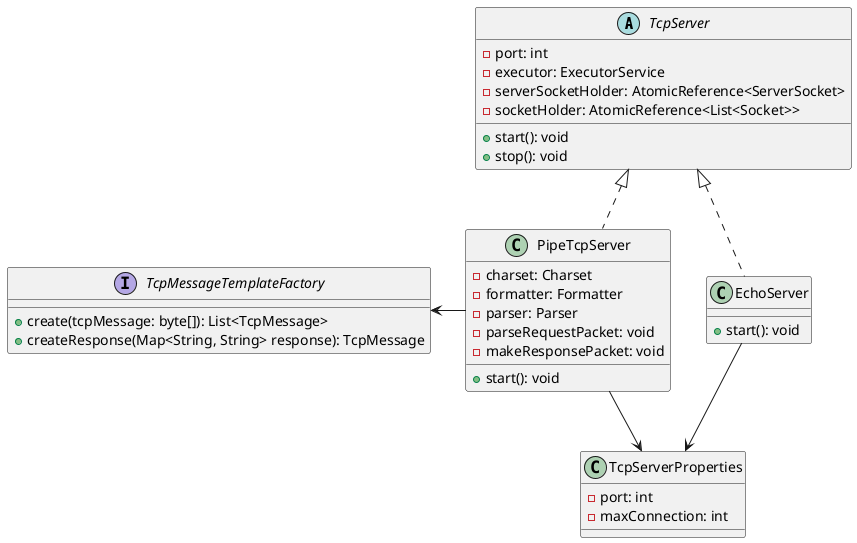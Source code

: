 @startuml

abstract class TcpServer {
  - port: int
  - executor: ExecutorService
  - serverSocketHolder: AtomicReference<ServerSocket>
  - socketHolder: AtomicReference<List<Socket>>
  + start(): void
  + stop(): void
}

class EchoServer implements TcpServer{
  + start(): void
}

class PipeTcpServer implements TcpServer{
  - charset: Charset
  - formatter: Formatter
  - parser: Parser
  - parseRequestPacket: void
  - makeResponsePacket: void
  + start(): void
}

interface TcpMessageTemplateFactory{
  + create(tcpMessage: byte[]): List<TcpMessage>
  + createResponse(Map<String, String> response): TcpMessage
}

class TcpServerProperties {
  - port: int
  - maxConnection: int
}

PipeTcpServer -left-> TcpMessageTemplateFactory
EchoServer -down-> TcpServerProperties
PipeTcpServer -down-> TcpServerProperties

@enduml
